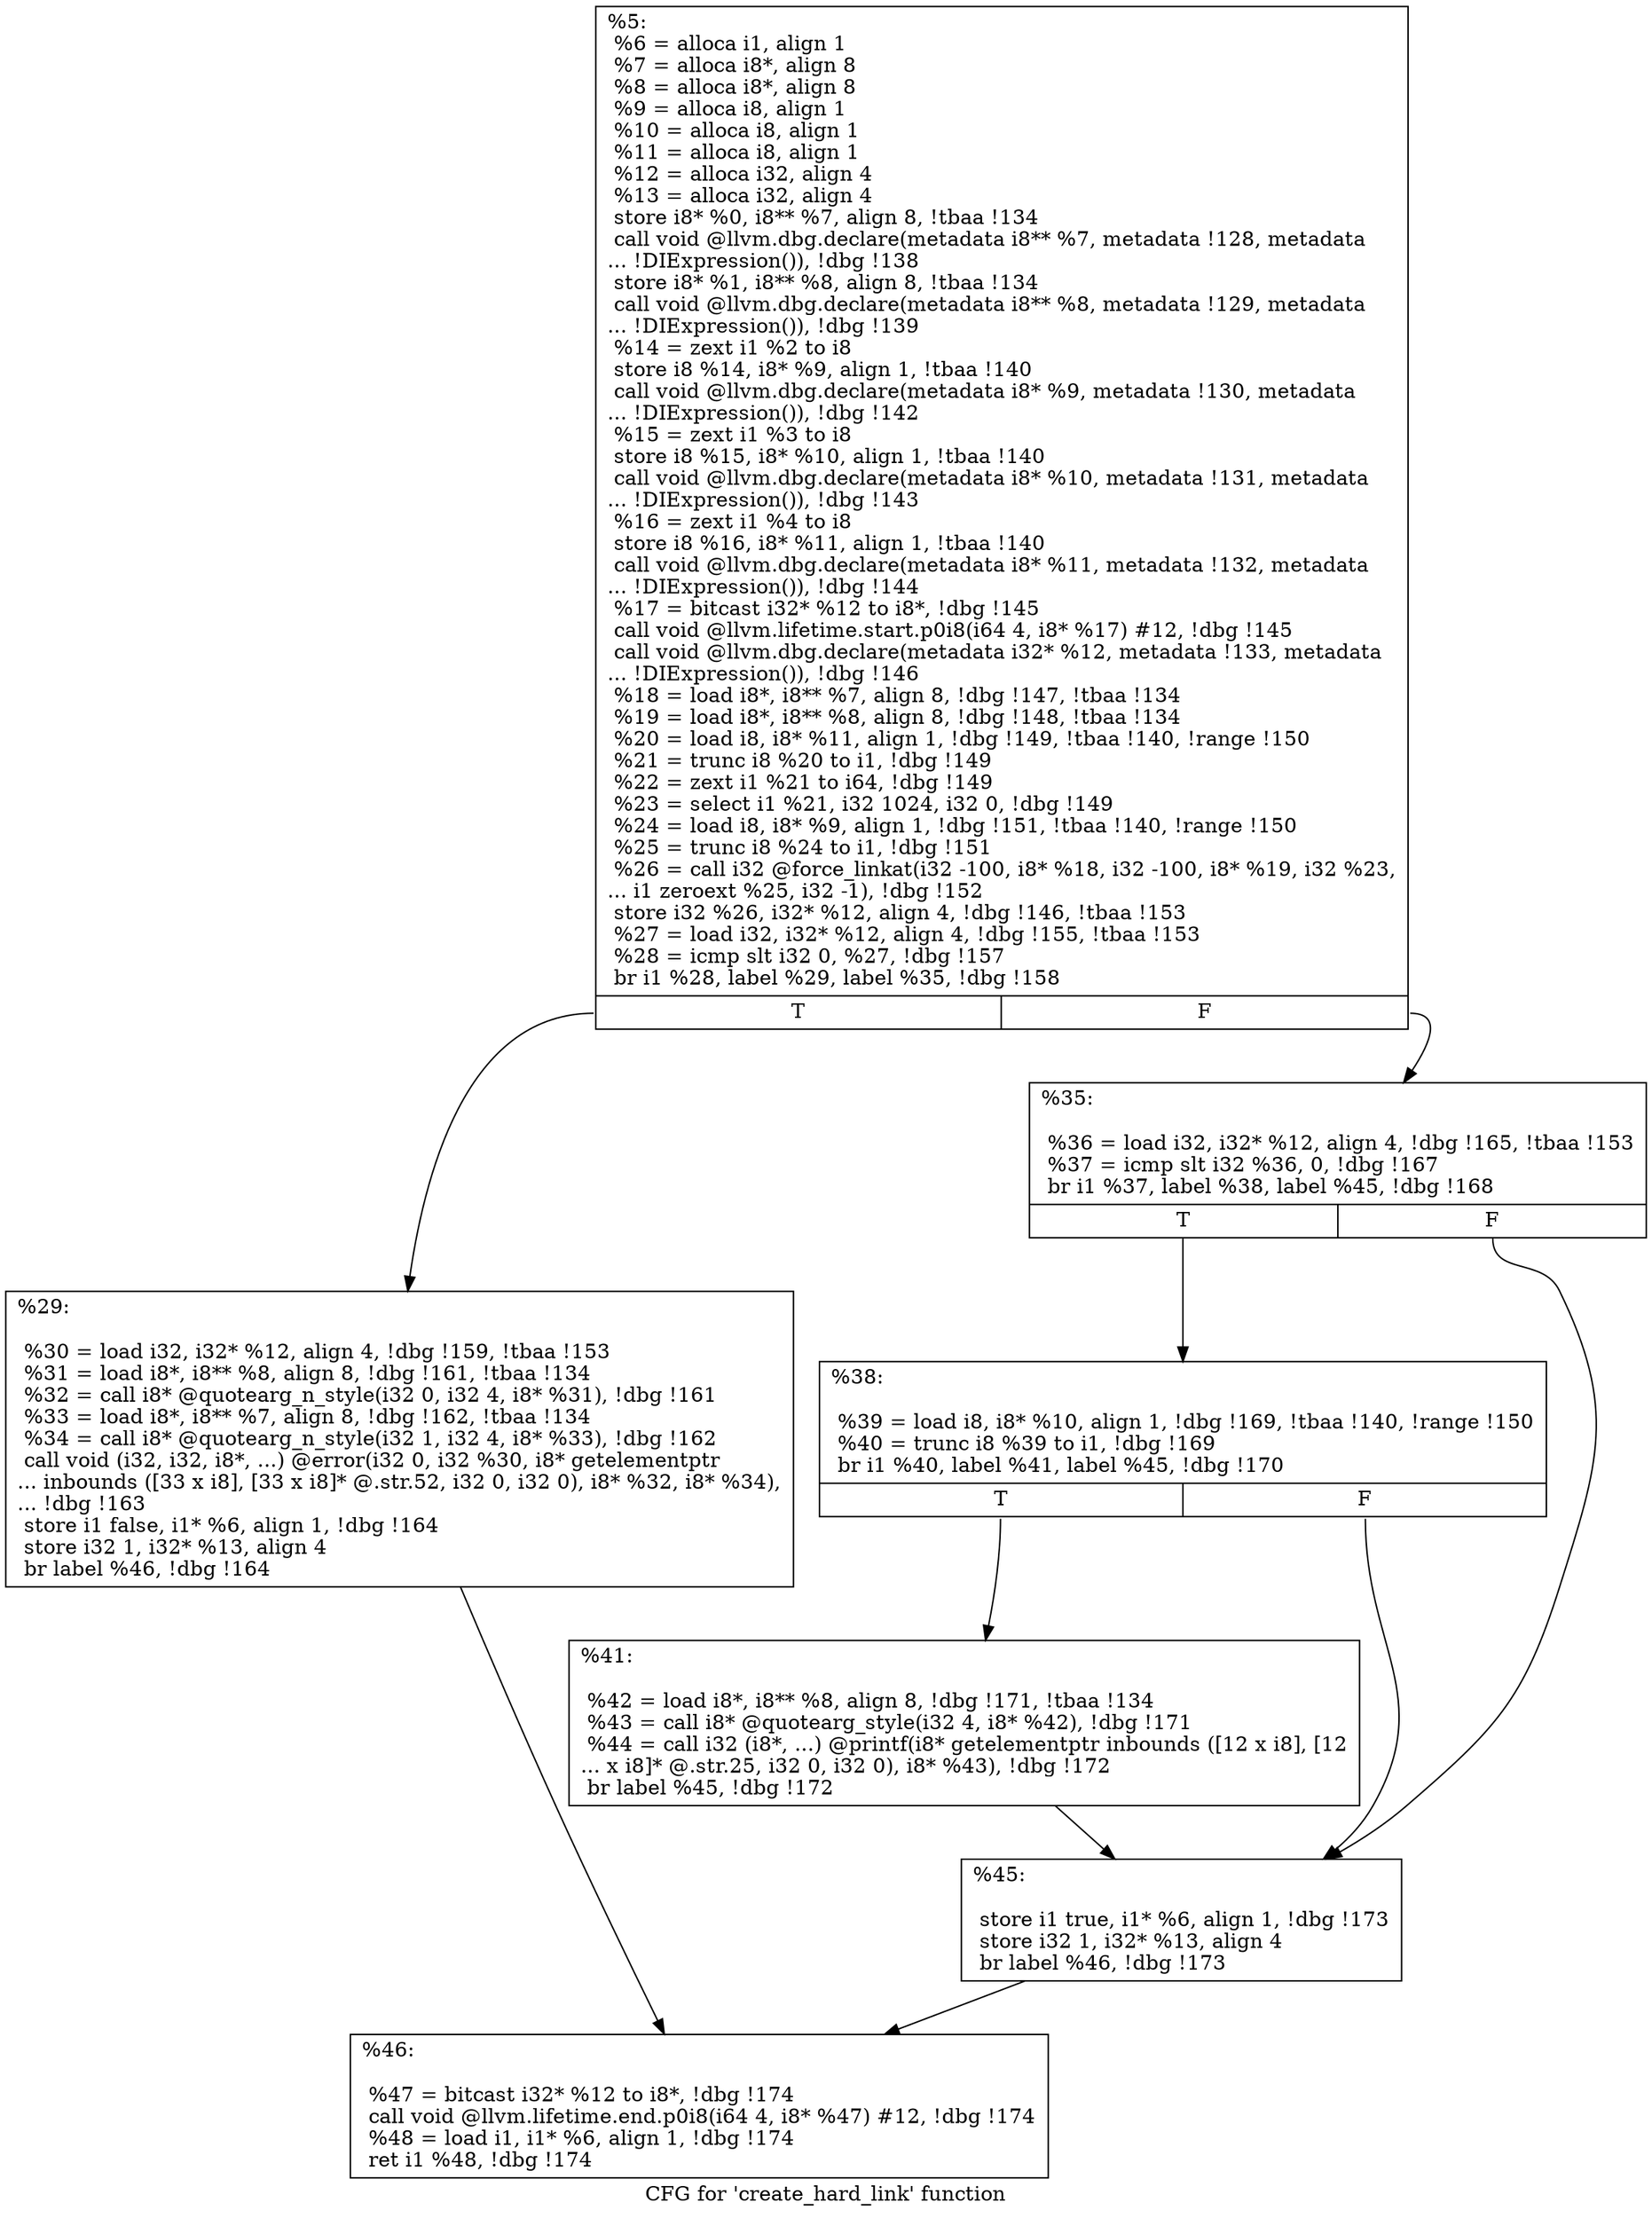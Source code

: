 digraph "CFG for 'create_hard_link' function" {
	label="CFG for 'create_hard_link' function";

	Node0x25ff490 [shape=record,label="{%5:\l  %6 = alloca i1, align 1\l  %7 = alloca i8*, align 8\l  %8 = alloca i8*, align 8\l  %9 = alloca i8, align 1\l  %10 = alloca i8, align 1\l  %11 = alloca i8, align 1\l  %12 = alloca i32, align 4\l  %13 = alloca i32, align 4\l  store i8* %0, i8** %7, align 8, !tbaa !134\l  call void @llvm.dbg.declare(metadata i8** %7, metadata !128, metadata\l... !DIExpression()), !dbg !138\l  store i8* %1, i8** %8, align 8, !tbaa !134\l  call void @llvm.dbg.declare(metadata i8** %8, metadata !129, metadata\l... !DIExpression()), !dbg !139\l  %14 = zext i1 %2 to i8\l  store i8 %14, i8* %9, align 1, !tbaa !140\l  call void @llvm.dbg.declare(metadata i8* %9, metadata !130, metadata\l... !DIExpression()), !dbg !142\l  %15 = zext i1 %3 to i8\l  store i8 %15, i8* %10, align 1, !tbaa !140\l  call void @llvm.dbg.declare(metadata i8* %10, metadata !131, metadata\l... !DIExpression()), !dbg !143\l  %16 = zext i1 %4 to i8\l  store i8 %16, i8* %11, align 1, !tbaa !140\l  call void @llvm.dbg.declare(metadata i8* %11, metadata !132, metadata\l... !DIExpression()), !dbg !144\l  %17 = bitcast i32* %12 to i8*, !dbg !145\l  call void @llvm.lifetime.start.p0i8(i64 4, i8* %17) #12, !dbg !145\l  call void @llvm.dbg.declare(metadata i32* %12, metadata !133, metadata\l... !DIExpression()), !dbg !146\l  %18 = load i8*, i8** %7, align 8, !dbg !147, !tbaa !134\l  %19 = load i8*, i8** %8, align 8, !dbg !148, !tbaa !134\l  %20 = load i8, i8* %11, align 1, !dbg !149, !tbaa !140, !range !150\l  %21 = trunc i8 %20 to i1, !dbg !149\l  %22 = zext i1 %21 to i64, !dbg !149\l  %23 = select i1 %21, i32 1024, i32 0, !dbg !149\l  %24 = load i8, i8* %9, align 1, !dbg !151, !tbaa !140, !range !150\l  %25 = trunc i8 %24 to i1, !dbg !151\l  %26 = call i32 @force_linkat(i32 -100, i8* %18, i32 -100, i8* %19, i32 %23,\l... i1 zeroext %25, i32 -1), !dbg !152\l  store i32 %26, i32* %12, align 4, !dbg !146, !tbaa !153\l  %27 = load i32, i32* %12, align 4, !dbg !155, !tbaa !153\l  %28 = icmp slt i32 0, %27, !dbg !157\l  br i1 %28, label %29, label %35, !dbg !158\l|{<s0>T|<s1>F}}"];
	Node0x25ff490:s0 -> Node0x25ff5f0;
	Node0x25ff490:s1 -> Node0x25ff640;
	Node0x25ff5f0 [shape=record,label="{%29:\l\l  %30 = load i32, i32* %12, align 4, !dbg !159, !tbaa !153\l  %31 = load i8*, i8** %8, align 8, !dbg !161, !tbaa !134\l  %32 = call i8* @quotearg_n_style(i32 0, i32 4, i8* %31), !dbg !161\l  %33 = load i8*, i8** %7, align 8, !dbg !162, !tbaa !134\l  %34 = call i8* @quotearg_n_style(i32 1, i32 4, i8* %33), !dbg !162\l  call void (i32, i32, i8*, ...) @error(i32 0, i32 %30, i8* getelementptr\l... inbounds ([33 x i8], [33 x i8]* @.str.52, i32 0, i32 0), i8* %32, i8* %34),\l... !dbg !163\l  store i1 false, i1* %6, align 1, !dbg !164\l  store i32 1, i32* %13, align 4\l  br label %46, !dbg !164\l}"];
	Node0x25ff5f0 -> Node0x25ff780;
	Node0x25ff640 [shape=record,label="{%35:\l\l  %36 = load i32, i32* %12, align 4, !dbg !165, !tbaa !153\l  %37 = icmp slt i32 %36, 0, !dbg !167\l  br i1 %37, label %38, label %45, !dbg !168\l|{<s0>T|<s1>F}}"];
	Node0x25ff640:s0 -> Node0x25ff690;
	Node0x25ff640:s1 -> Node0x25ff730;
	Node0x25ff690 [shape=record,label="{%38:\l\l  %39 = load i8, i8* %10, align 1, !dbg !169, !tbaa !140, !range !150\l  %40 = trunc i8 %39 to i1, !dbg !169\l  br i1 %40, label %41, label %45, !dbg !170\l|{<s0>T|<s1>F}}"];
	Node0x25ff690:s0 -> Node0x25ff6e0;
	Node0x25ff690:s1 -> Node0x25ff730;
	Node0x25ff6e0 [shape=record,label="{%41:\l\l  %42 = load i8*, i8** %8, align 8, !dbg !171, !tbaa !134\l  %43 = call i8* @quotearg_style(i32 4, i8* %42), !dbg !171\l  %44 = call i32 (i8*, ...) @printf(i8* getelementptr inbounds ([12 x i8], [12\l... x i8]* @.str.25, i32 0, i32 0), i8* %43), !dbg !172\l  br label %45, !dbg !172\l}"];
	Node0x25ff6e0 -> Node0x25ff730;
	Node0x25ff730 [shape=record,label="{%45:\l\l  store i1 true, i1* %6, align 1, !dbg !173\l  store i32 1, i32* %13, align 4\l  br label %46, !dbg !173\l}"];
	Node0x25ff730 -> Node0x25ff780;
	Node0x25ff780 [shape=record,label="{%46:\l\l  %47 = bitcast i32* %12 to i8*, !dbg !174\l  call void @llvm.lifetime.end.p0i8(i64 4, i8* %47) #12, !dbg !174\l  %48 = load i1, i1* %6, align 1, !dbg !174\l  ret i1 %48, !dbg !174\l}"];
}

